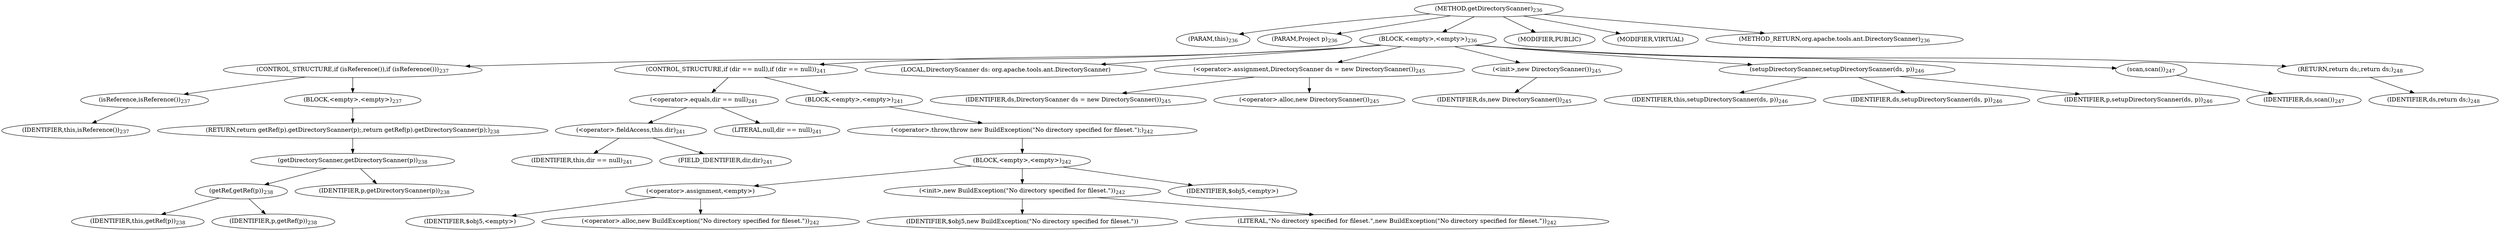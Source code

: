 digraph "getDirectoryScanner" {  
"393" [label = <(METHOD,getDirectoryScanner)<SUB>236</SUB>> ]
"48" [label = <(PARAM,this)<SUB>236</SUB>> ]
"394" [label = <(PARAM,Project p)<SUB>236</SUB>> ]
"395" [label = <(BLOCK,&lt;empty&gt;,&lt;empty&gt;)<SUB>236</SUB>> ]
"396" [label = <(CONTROL_STRUCTURE,if (isReference()),if (isReference()))<SUB>237</SUB>> ]
"397" [label = <(isReference,isReference())<SUB>237</SUB>> ]
"47" [label = <(IDENTIFIER,this,isReference())<SUB>237</SUB>> ]
"398" [label = <(BLOCK,&lt;empty&gt;,&lt;empty&gt;)<SUB>237</SUB>> ]
"399" [label = <(RETURN,return getRef(p).getDirectoryScanner(p);,return getRef(p).getDirectoryScanner(p);)<SUB>238</SUB>> ]
"400" [label = <(getDirectoryScanner,getDirectoryScanner(p))<SUB>238</SUB>> ]
"401" [label = <(getRef,getRef(p))<SUB>238</SUB>> ]
"49" [label = <(IDENTIFIER,this,getRef(p))<SUB>238</SUB>> ]
"402" [label = <(IDENTIFIER,p,getRef(p))<SUB>238</SUB>> ]
"403" [label = <(IDENTIFIER,p,getDirectoryScanner(p))<SUB>238</SUB>> ]
"404" [label = <(CONTROL_STRUCTURE,if (dir == null),if (dir == null))<SUB>241</SUB>> ]
"405" [label = <(&lt;operator&gt;.equals,dir == null)<SUB>241</SUB>> ]
"406" [label = <(&lt;operator&gt;.fieldAccess,this.dir)<SUB>241</SUB>> ]
"407" [label = <(IDENTIFIER,this,dir == null)<SUB>241</SUB>> ]
"408" [label = <(FIELD_IDENTIFIER,dir,dir)<SUB>241</SUB>> ]
"409" [label = <(LITERAL,null,dir == null)<SUB>241</SUB>> ]
"410" [label = <(BLOCK,&lt;empty&gt;,&lt;empty&gt;)<SUB>241</SUB>> ]
"411" [label = <(&lt;operator&gt;.throw,throw new BuildException(&quot;No directory specified for fileset.&quot;);)<SUB>242</SUB>> ]
"412" [label = <(BLOCK,&lt;empty&gt;,&lt;empty&gt;)<SUB>242</SUB>> ]
"413" [label = <(&lt;operator&gt;.assignment,&lt;empty&gt;)> ]
"414" [label = <(IDENTIFIER,$obj5,&lt;empty&gt;)> ]
"415" [label = <(&lt;operator&gt;.alloc,new BuildException(&quot;No directory specified for fileset.&quot;))<SUB>242</SUB>> ]
"416" [label = <(&lt;init&gt;,new BuildException(&quot;No directory specified for fileset.&quot;))<SUB>242</SUB>> ]
"417" [label = <(IDENTIFIER,$obj5,new BuildException(&quot;No directory specified for fileset.&quot;))> ]
"418" [label = <(LITERAL,&quot;No directory specified for fileset.&quot;,new BuildException(&quot;No directory specified for fileset.&quot;))<SUB>242</SUB>> ]
"419" [label = <(IDENTIFIER,$obj5,&lt;empty&gt;)> ]
"51" [label = <(LOCAL,DirectoryScanner ds: org.apache.tools.ant.DirectoryScanner)> ]
"420" [label = <(&lt;operator&gt;.assignment,DirectoryScanner ds = new DirectoryScanner())<SUB>245</SUB>> ]
"421" [label = <(IDENTIFIER,ds,DirectoryScanner ds = new DirectoryScanner())<SUB>245</SUB>> ]
"422" [label = <(&lt;operator&gt;.alloc,new DirectoryScanner())<SUB>245</SUB>> ]
"423" [label = <(&lt;init&gt;,new DirectoryScanner())<SUB>245</SUB>> ]
"50" [label = <(IDENTIFIER,ds,new DirectoryScanner())<SUB>245</SUB>> ]
"424" [label = <(setupDirectoryScanner,setupDirectoryScanner(ds, p))<SUB>246</SUB>> ]
"52" [label = <(IDENTIFIER,this,setupDirectoryScanner(ds, p))<SUB>246</SUB>> ]
"425" [label = <(IDENTIFIER,ds,setupDirectoryScanner(ds, p))<SUB>246</SUB>> ]
"426" [label = <(IDENTIFIER,p,setupDirectoryScanner(ds, p))<SUB>246</SUB>> ]
"427" [label = <(scan,scan())<SUB>247</SUB>> ]
"428" [label = <(IDENTIFIER,ds,scan())<SUB>247</SUB>> ]
"429" [label = <(RETURN,return ds;,return ds;)<SUB>248</SUB>> ]
"430" [label = <(IDENTIFIER,ds,return ds;)<SUB>248</SUB>> ]
"431" [label = <(MODIFIER,PUBLIC)> ]
"432" [label = <(MODIFIER,VIRTUAL)> ]
"433" [label = <(METHOD_RETURN,org.apache.tools.ant.DirectoryScanner)<SUB>236</SUB>> ]
  "393" -> "48" 
  "393" -> "394" 
  "393" -> "395" 
  "393" -> "431" 
  "393" -> "432" 
  "393" -> "433" 
  "395" -> "396" 
  "395" -> "404" 
  "395" -> "51" 
  "395" -> "420" 
  "395" -> "423" 
  "395" -> "424" 
  "395" -> "427" 
  "395" -> "429" 
  "396" -> "397" 
  "396" -> "398" 
  "397" -> "47" 
  "398" -> "399" 
  "399" -> "400" 
  "400" -> "401" 
  "400" -> "403" 
  "401" -> "49" 
  "401" -> "402" 
  "404" -> "405" 
  "404" -> "410" 
  "405" -> "406" 
  "405" -> "409" 
  "406" -> "407" 
  "406" -> "408" 
  "410" -> "411" 
  "411" -> "412" 
  "412" -> "413" 
  "412" -> "416" 
  "412" -> "419" 
  "413" -> "414" 
  "413" -> "415" 
  "416" -> "417" 
  "416" -> "418" 
  "420" -> "421" 
  "420" -> "422" 
  "423" -> "50" 
  "424" -> "52" 
  "424" -> "425" 
  "424" -> "426" 
  "427" -> "428" 
  "429" -> "430" 
}
